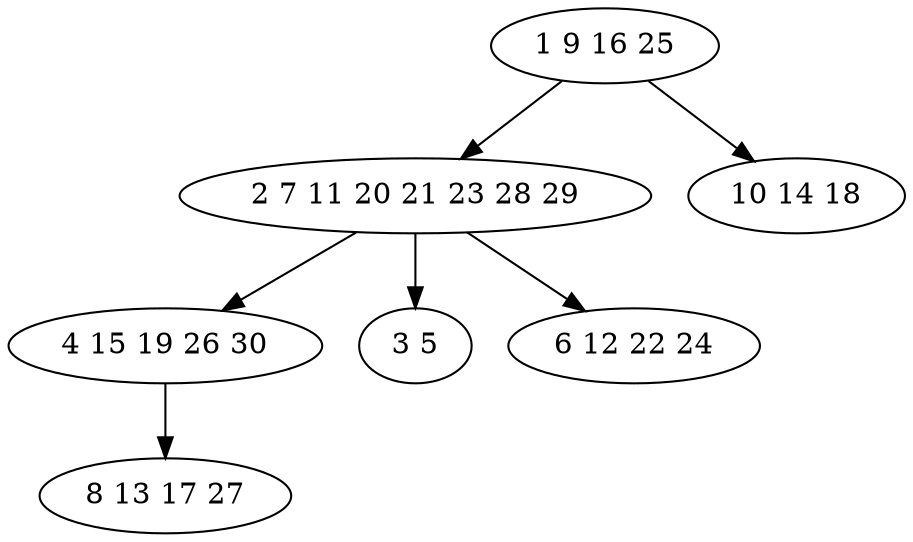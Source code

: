 digraph true_tree {
	"0" -> "1"
	"1" -> "2"
	"1" -> "3"
	"2" -> "4"
	"1" -> "5"
	"0" -> "6"
	"0" [label="1 9 16 25"];
	"1" [label="2 7 11 20 21 23 28 29"];
	"2" [label="4 15 19 26 30"];
	"3" [label="3 5"];
	"4" [label="8 13 17 27"];
	"5" [label="6 12 22 24"];
	"6" [label="10 14 18"];
}
